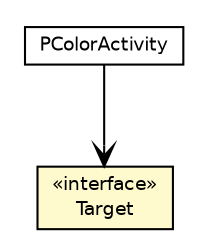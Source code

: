 #!/usr/local/bin/dot
#
# Class diagram 
# Generated by UmlGraph version 4.6 (http://www.spinellis.gr/sw/umlgraph)
#

digraph G {
	edge [fontname="Helvetica",fontsize=10,labelfontname="Helvetica",labelfontsize=10];
	node [fontname="Helvetica",fontsize=10,shape=plaintext];
	// edu.umd.cs.piccolo.activities.PColorActivity
	c1522 [label=<<table border="0" cellborder="1" cellspacing="0" cellpadding="2" port="p" href="./PColorActivity.html">
		<tr><td><table border="0" cellspacing="0" cellpadding="1">
			<tr><td> PColorActivity </td></tr>
		</table></td></tr>
		</table>>, fontname="Helvetica", fontcolor="black", fontsize=9.0];
	// edu.umd.cs.piccolo.activities.PColorActivity.Target
	c1523 [label=<<table border="0" cellborder="1" cellspacing="0" cellpadding="2" port="p" bgcolor="lemonChiffon" href="./PColorActivity.Target.html">
		<tr><td><table border="0" cellspacing="0" cellpadding="1">
			<tr><td> &laquo;interface&raquo; </td></tr>
			<tr><td> Target </td></tr>
		</table></td></tr>
		</table>>, fontname="Helvetica", fontcolor="black", fontsize=9.0];
	// edu.umd.cs.piccolo.activities.PColorActivity NAVASSOC edu.umd.cs.piccolo.activities.PColorActivity.Target
	c1522:p -> c1523:p [taillabel="", label="", headlabel="", fontname="Helvetica", fontcolor="black", fontsize=10.0, color="black", arrowhead=open];
}

